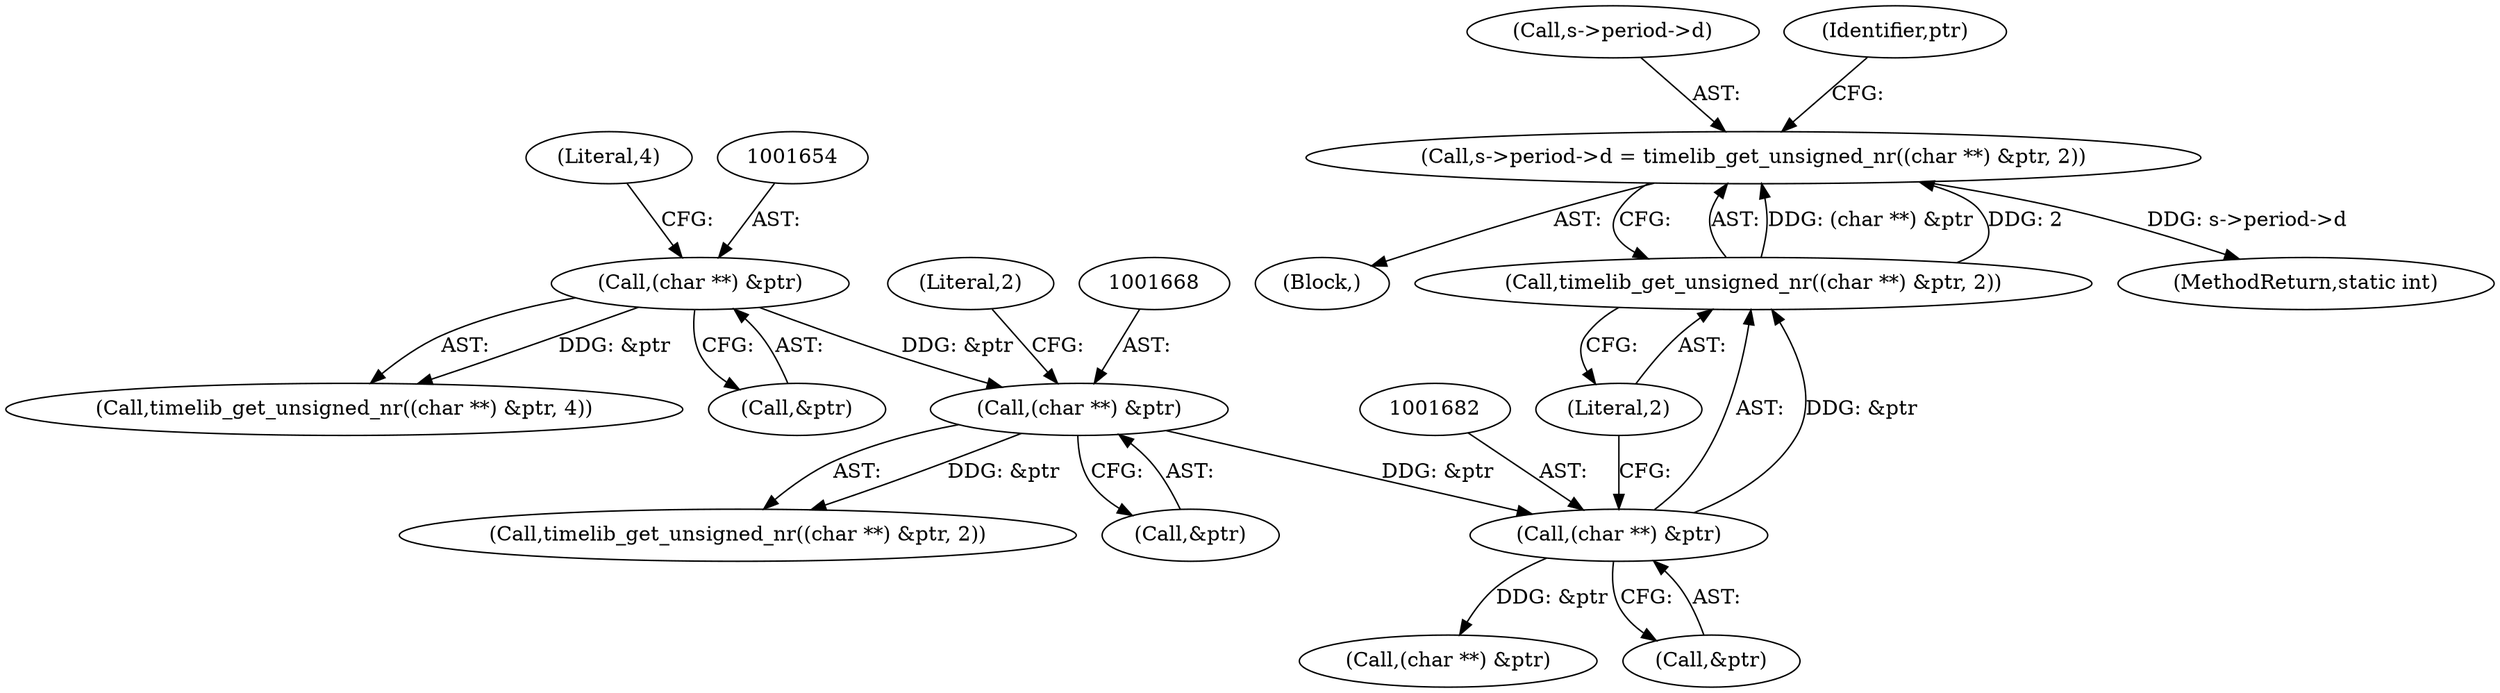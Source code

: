 digraph "0_php_12fe4e90be7bfa2a763197079f68f5568a14e071@pointer" {
"1001674" [label="(Call,s->period->d = timelib_get_unsigned_nr((char **) &ptr, 2))"];
"1001680" [label="(Call,timelib_get_unsigned_nr((char **) &ptr, 2))"];
"1001681" [label="(Call,(char **) &ptr)"];
"1001667" [label="(Call,(char **) &ptr)"];
"1001653" [label="(Call,(char **) &ptr)"];
"1001642" [label="(Block,)"];
"1001653" [label="(Call,(char **) &ptr)"];
"1001680" [label="(Call,timelib_get_unsigned_nr((char **) &ptr, 2))"];
"1001695" [label="(Call,(char **) &ptr)"];
"1001675" [label="(Call,s->period->d)"];
"1001657" [label="(Literal,4)"];
"1001687" [label="(Identifier,ptr)"];
"1001652" [label="(Call,timelib_get_unsigned_nr((char **) &ptr, 4))"];
"1001666" [label="(Call,timelib_get_unsigned_nr((char **) &ptr, 2))"];
"1001681" [label="(Call,(char **) &ptr)"];
"1001674" [label="(Call,s->period->d = timelib_get_unsigned_nr((char **) &ptr, 2))"];
"1001667" [label="(Call,(char **) &ptr)"];
"1001655" [label="(Call,&ptr)"];
"1001685" [label="(Literal,2)"];
"1001683" [label="(Call,&ptr)"];
"1001671" [label="(Literal,2)"];
"1001669" [label="(Call,&ptr)"];
"1002665" [label="(MethodReturn,static int)"];
"1001674" -> "1001642"  [label="AST: "];
"1001674" -> "1001680"  [label="CFG: "];
"1001675" -> "1001674"  [label="AST: "];
"1001680" -> "1001674"  [label="AST: "];
"1001687" -> "1001674"  [label="CFG: "];
"1001674" -> "1002665"  [label="DDG: s->period->d"];
"1001680" -> "1001674"  [label="DDG: (char **) &ptr"];
"1001680" -> "1001674"  [label="DDG: 2"];
"1001680" -> "1001685"  [label="CFG: "];
"1001681" -> "1001680"  [label="AST: "];
"1001685" -> "1001680"  [label="AST: "];
"1001681" -> "1001680"  [label="DDG: &ptr"];
"1001681" -> "1001683"  [label="CFG: "];
"1001682" -> "1001681"  [label="AST: "];
"1001683" -> "1001681"  [label="AST: "];
"1001685" -> "1001681"  [label="CFG: "];
"1001667" -> "1001681"  [label="DDG: &ptr"];
"1001681" -> "1001695"  [label="DDG: &ptr"];
"1001667" -> "1001666"  [label="AST: "];
"1001667" -> "1001669"  [label="CFG: "];
"1001668" -> "1001667"  [label="AST: "];
"1001669" -> "1001667"  [label="AST: "];
"1001671" -> "1001667"  [label="CFG: "];
"1001667" -> "1001666"  [label="DDG: &ptr"];
"1001653" -> "1001667"  [label="DDG: &ptr"];
"1001653" -> "1001652"  [label="AST: "];
"1001653" -> "1001655"  [label="CFG: "];
"1001654" -> "1001653"  [label="AST: "];
"1001655" -> "1001653"  [label="AST: "];
"1001657" -> "1001653"  [label="CFG: "];
"1001653" -> "1001652"  [label="DDG: &ptr"];
}
